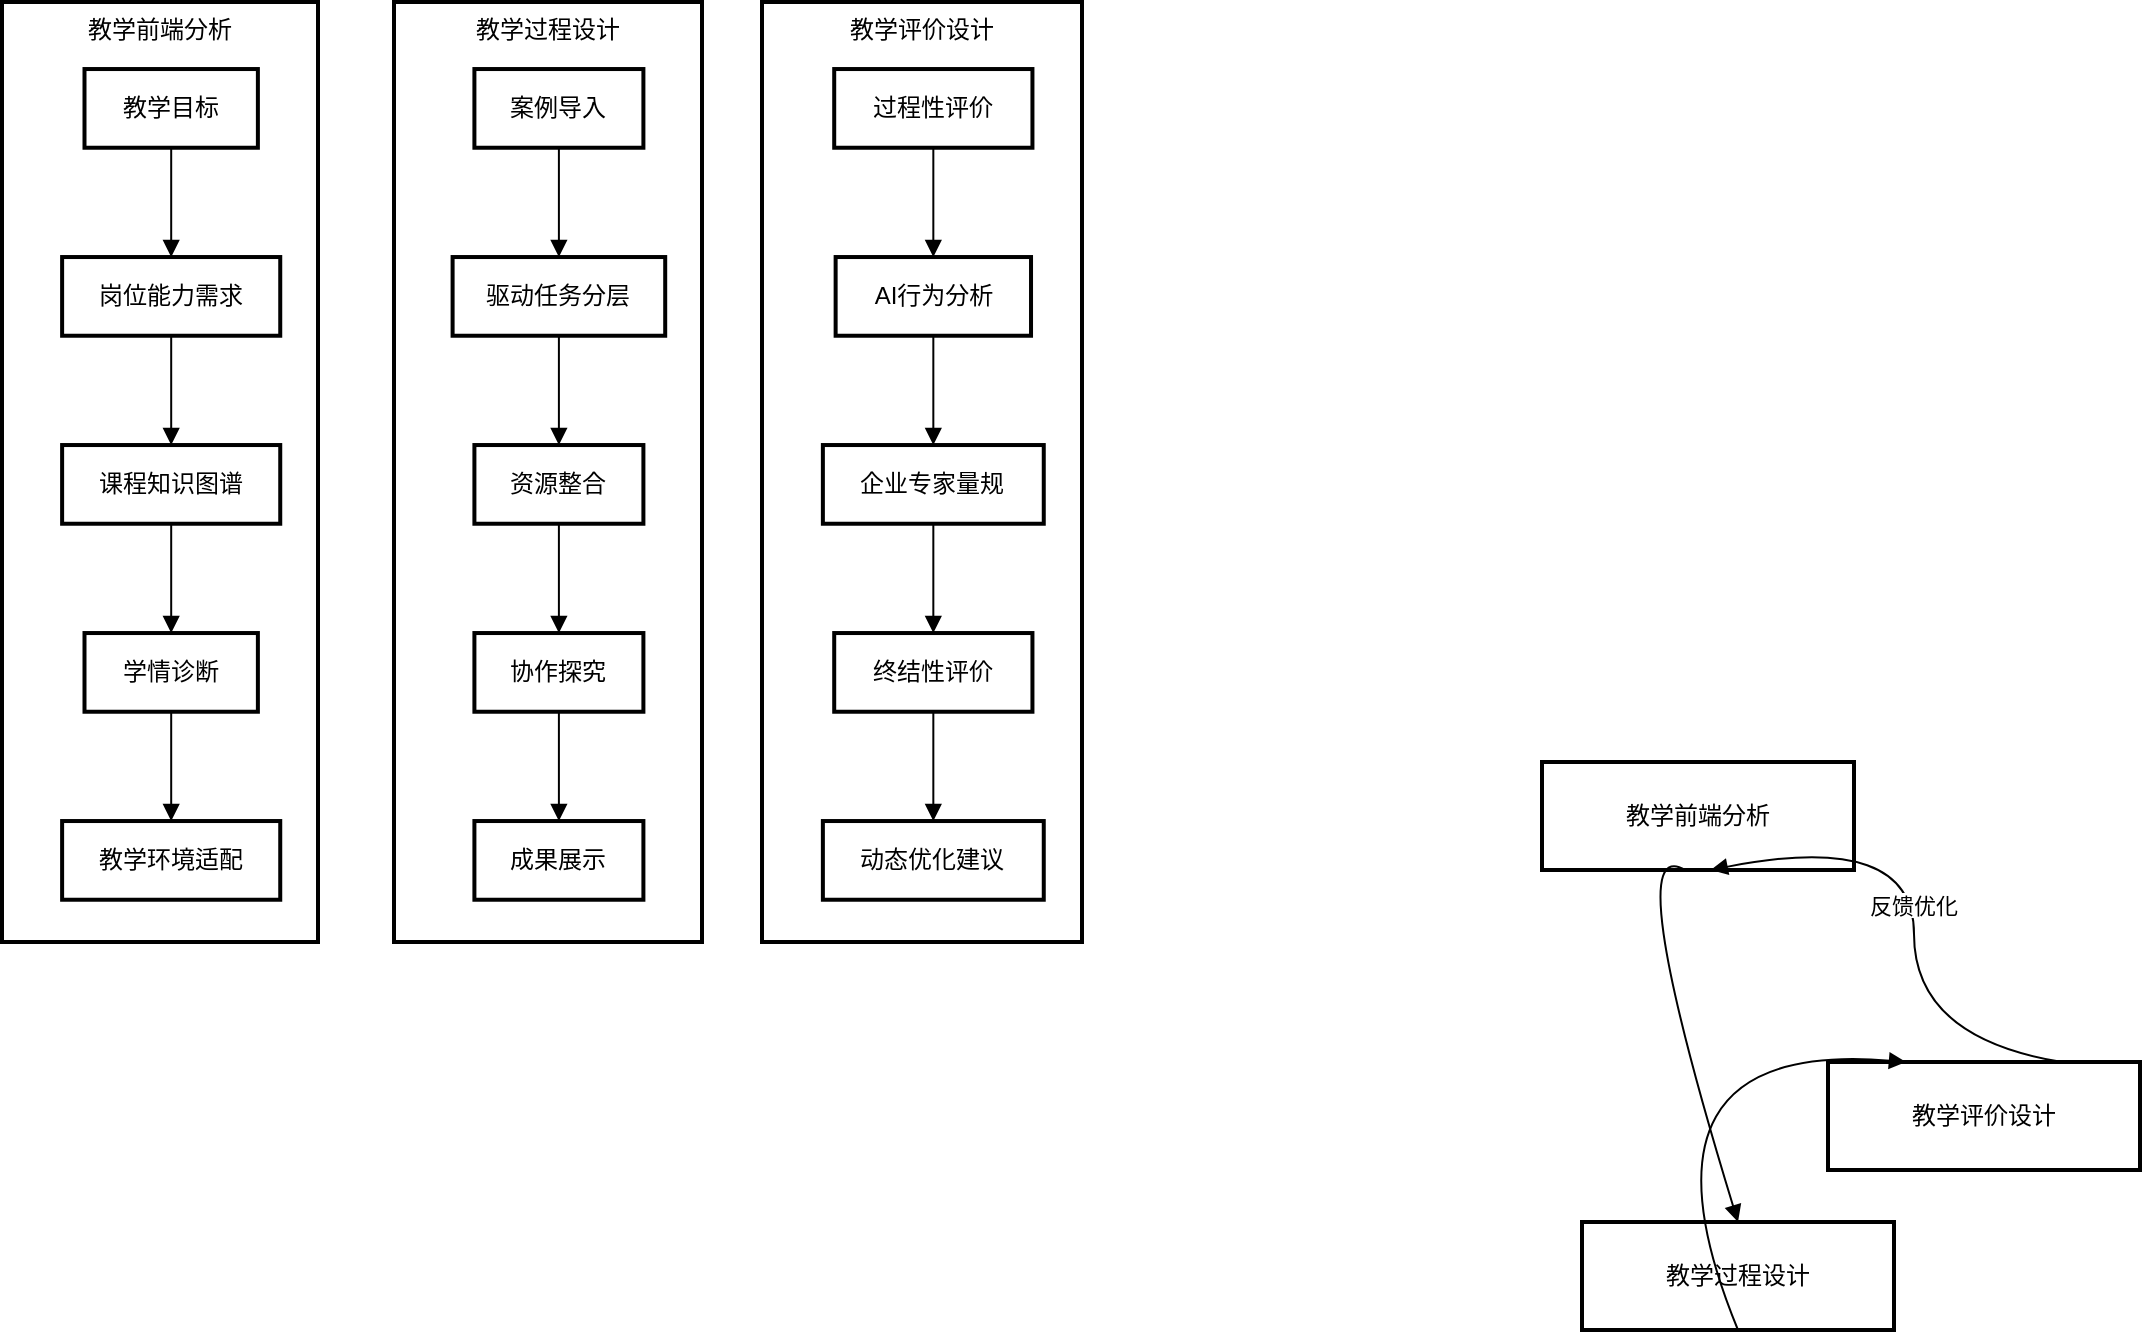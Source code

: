 <mxfile version="26.0.10">
  <diagram name="第 1 页" id="5LdNMxeZxCJ3djQmPmpc">
    <mxGraphModel dx="1723" dy="720" grid="1" gridSize="10" guides="1" tooltips="1" connect="1" arrows="1" fold="1" page="1" pageScale="1" pageWidth="1169" pageHeight="827" math="0" shadow="0">
      <root>
        <mxCell id="0" />
        <mxCell id="1" parent="0" />
        <mxCell id="gU23In4gm5cuZfsaVs3h-1" value="教学评价设计" style="whiteSpace=wrap;strokeWidth=2;verticalAlign=top;" vertex="1" parent="1">
          <mxGeometry x="480" y="20" width="160" height="470" as="geometry" />
        </mxCell>
        <mxCell id="gU23In4gm5cuZfsaVs3h-2" value="过程性评价" style="whiteSpace=wrap;strokeWidth=2;" vertex="1" parent="gU23In4gm5cuZfsaVs3h-1">
          <mxGeometry x="36.106" y="33.519" width="99.115" height="39.349" as="geometry" />
        </mxCell>
        <mxCell id="gU23In4gm5cuZfsaVs3h-3" value="AI行为分析" style="whiteSpace=wrap;strokeWidth=2;" vertex="1" parent="gU23In4gm5cuZfsaVs3h-1">
          <mxGeometry x="36.814" y="127.519" width="97.699" height="39.349" as="geometry" />
        </mxCell>
        <mxCell id="gU23In4gm5cuZfsaVs3h-4" value="企业专家量规" style="whiteSpace=wrap;strokeWidth=2;" vertex="1" parent="gU23In4gm5cuZfsaVs3h-1">
          <mxGeometry x="30.442" y="221.519" width="110.442" height="39.349" as="geometry" />
        </mxCell>
        <mxCell id="gU23In4gm5cuZfsaVs3h-5" value="终结性评价" style="whiteSpace=wrap;strokeWidth=2;" vertex="1" parent="gU23In4gm5cuZfsaVs3h-1">
          <mxGeometry x="36.106" y="315.519" width="99.115" height="39.349" as="geometry" />
        </mxCell>
        <mxCell id="gU23In4gm5cuZfsaVs3h-6" value="动态优化建议" style="whiteSpace=wrap;strokeWidth=2;" vertex="1" parent="gU23In4gm5cuZfsaVs3h-1">
          <mxGeometry x="30.442" y="409.519" width="110.442" height="39.349" as="geometry" />
        </mxCell>
        <mxCell id="gU23In4gm5cuZfsaVs3h-7" value="" style="curved=1;startArrow=none;endArrow=block;exitX=0.5;exitY=0.99;entryX=0.5;entryY=-0.01;rounded=0;" edge="1" parent="gU23In4gm5cuZfsaVs3h-1" source="gU23In4gm5cuZfsaVs3h-2" target="gU23In4gm5cuZfsaVs3h-3">
          <mxGeometry relative="1" as="geometry">
            <Array as="points" />
          </mxGeometry>
        </mxCell>
        <mxCell id="gU23In4gm5cuZfsaVs3h-8" value="" style="curved=1;startArrow=none;endArrow=block;exitX=0.5;exitY=0.99;entryX=0.5;entryY=-0.01;rounded=0;" edge="1" parent="gU23In4gm5cuZfsaVs3h-1" source="gU23In4gm5cuZfsaVs3h-3" target="gU23In4gm5cuZfsaVs3h-4">
          <mxGeometry relative="1" as="geometry">
            <Array as="points" />
          </mxGeometry>
        </mxCell>
        <mxCell id="gU23In4gm5cuZfsaVs3h-9" value="" style="curved=1;startArrow=none;endArrow=block;exitX=0.5;exitY=0.99;entryX=0.5;entryY=-0.01;rounded=0;" edge="1" parent="gU23In4gm5cuZfsaVs3h-1" source="gU23In4gm5cuZfsaVs3h-4" target="gU23In4gm5cuZfsaVs3h-5">
          <mxGeometry relative="1" as="geometry">
            <Array as="points" />
          </mxGeometry>
        </mxCell>
        <mxCell id="gU23In4gm5cuZfsaVs3h-10" value="" style="curved=1;startArrow=none;endArrow=block;exitX=0.5;exitY=0.99;entryX=0.5;entryY=-0.01;rounded=0;" edge="1" parent="gU23In4gm5cuZfsaVs3h-1" source="gU23In4gm5cuZfsaVs3h-5" target="gU23In4gm5cuZfsaVs3h-6">
          <mxGeometry relative="1" as="geometry">
            <Array as="points" />
          </mxGeometry>
        </mxCell>
        <mxCell id="gU23In4gm5cuZfsaVs3h-11" value="教学过程设计" style="whiteSpace=wrap;strokeWidth=2;verticalAlign=top;" vertex="1" parent="1">
          <mxGeometry x="296" y="20" width="154" height="470" as="geometry" />
        </mxCell>
        <mxCell id="gU23In4gm5cuZfsaVs3h-12" value="案例导入" style="whiteSpace=wrap;strokeWidth=2;" vertex="1" parent="gU23In4gm5cuZfsaVs3h-11">
          <mxGeometry x="40.204" y="33.519" width="84.496" height="39.349" as="geometry" />
        </mxCell>
        <mxCell id="gU23In4gm5cuZfsaVs3h-13" value="驱动任务分层" style="whiteSpace=wrap;strokeWidth=2;" vertex="1" parent="gU23In4gm5cuZfsaVs3h-11">
          <mxGeometry x="29.301" y="127.519" width="106.301" height="39.349" as="geometry" />
        </mxCell>
        <mxCell id="gU23In4gm5cuZfsaVs3h-14" value="资源整合" style="whiteSpace=wrap;strokeWidth=2;" vertex="1" parent="gU23In4gm5cuZfsaVs3h-11">
          <mxGeometry x="40.204" y="221.519" width="84.496" height="39.349" as="geometry" />
        </mxCell>
        <mxCell id="gU23In4gm5cuZfsaVs3h-15" value="协作探究" style="whiteSpace=wrap;strokeWidth=2;" vertex="1" parent="gU23In4gm5cuZfsaVs3h-11">
          <mxGeometry x="40.204" y="315.519" width="84.496" height="39.349" as="geometry" />
        </mxCell>
        <mxCell id="gU23In4gm5cuZfsaVs3h-16" value="成果展示" style="whiteSpace=wrap;strokeWidth=2;" vertex="1" parent="gU23In4gm5cuZfsaVs3h-11">
          <mxGeometry x="40.204" y="409.519" width="84.496" height="39.349" as="geometry" />
        </mxCell>
        <mxCell id="gU23In4gm5cuZfsaVs3h-17" value="" style="curved=1;startArrow=none;endArrow=block;exitX=0.5;exitY=0.99;entryX=0.5;entryY=-0.01;rounded=0;" edge="1" parent="gU23In4gm5cuZfsaVs3h-11" source="gU23In4gm5cuZfsaVs3h-12" target="gU23In4gm5cuZfsaVs3h-13">
          <mxGeometry relative="1" as="geometry">
            <Array as="points" />
          </mxGeometry>
        </mxCell>
        <mxCell id="gU23In4gm5cuZfsaVs3h-18" value="" style="curved=1;startArrow=none;endArrow=block;exitX=0.5;exitY=0.99;entryX=0.5;entryY=-0.01;rounded=0;" edge="1" parent="gU23In4gm5cuZfsaVs3h-11" source="gU23In4gm5cuZfsaVs3h-13" target="gU23In4gm5cuZfsaVs3h-14">
          <mxGeometry relative="1" as="geometry">
            <Array as="points" />
          </mxGeometry>
        </mxCell>
        <mxCell id="gU23In4gm5cuZfsaVs3h-19" value="" style="curved=1;startArrow=none;endArrow=block;exitX=0.5;exitY=0.99;entryX=0.5;entryY=-0.01;rounded=0;" edge="1" parent="gU23In4gm5cuZfsaVs3h-11" source="gU23In4gm5cuZfsaVs3h-14" target="gU23In4gm5cuZfsaVs3h-15">
          <mxGeometry relative="1" as="geometry">
            <Array as="points" />
          </mxGeometry>
        </mxCell>
        <mxCell id="gU23In4gm5cuZfsaVs3h-20" value="" style="curved=1;startArrow=none;endArrow=block;exitX=0.5;exitY=0.99;entryX=0.5;entryY=-0.01;rounded=0;" edge="1" parent="gU23In4gm5cuZfsaVs3h-11" source="gU23In4gm5cuZfsaVs3h-15" target="gU23In4gm5cuZfsaVs3h-16">
          <mxGeometry relative="1" as="geometry">
            <Array as="points" />
          </mxGeometry>
        </mxCell>
        <mxCell id="gU23In4gm5cuZfsaVs3h-21" value="教学前端分析" style="whiteSpace=wrap;strokeWidth=2;verticalAlign=top;" vertex="1" parent="1">
          <mxGeometry x="100" y="20" width="158" height="470" as="geometry" />
        </mxCell>
        <mxCell id="gU23In4gm5cuZfsaVs3h-22" value="教学目标" style="whiteSpace=wrap;strokeWidth=2;" vertex="1" parent="gU23In4gm5cuZfsaVs3h-21">
          <mxGeometry x="41.248" y="33.519" width="86.69" height="39.349" as="geometry" />
        </mxCell>
        <mxCell id="gU23In4gm5cuZfsaVs3h-23" value="岗位能力需求" style="whiteSpace=wrap;strokeWidth=2;" vertex="1" parent="gU23In4gm5cuZfsaVs3h-21">
          <mxGeometry x="30.062" y="127.519" width="109.062" height="39.349" as="geometry" />
        </mxCell>
        <mxCell id="gU23In4gm5cuZfsaVs3h-24" value="课程知识图谱" style="whiteSpace=wrap;strokeWidth=2;" vertex="1" parent="gU23In4gm5cuZfsaVs3h-21">
          <mxGeometry x="30.062" y="221.519" width="109.062" height="39.349" as="geometry" />
        </mxCell>
        <mxCell id="gU23In4gm5cuZfsaVs3h-25" value="学情诊断" style="whiteSpace=wrap;strokeWidth=2;" vertex="1" parent="gU23In4gm5cuZfsaVs3h-21">
          <mxGeometry x="41.248" y="315.519" width="86.69" height="39.349" as="geometry" />
        </mxCell>
        <mxCell id="gU23In4gm5cuZfsaVs3h-26" value="教学环境适配" style="whiteSpace=wrap;strokeWidth=2;" vertex="1" parent="gU23In4gm5cuZfsaVs3h-21">
          <mxGeometry x="30.062" y="409.519" width="109.062" height="39.349" as="geometry" />
        </mxCell>
        <mxCell id="gU23In4gm5cuZfsaVs3h-27" value="" style="curved=1;startArrow=none;endArrow=block;exitX=0.5;exitY=0.99;entryX=0.5;entryY=-0.01;rounded=0;" edge="1" parent="gU23In4gm5cuZfsaVs3h-21" source="gU23In4gm5cuZfsaVs3h-22" target="gU23In4gm5cuZfsaVs3h-23">
          <mxGeometry relative="1" as="geometry">
            <Array as="points" />
          </mxGeometry>
        </mxCell>
        <mxCell id="gU23In4gm5cuZfsaVs3h-28" value="" style="curved=1;startArrow=none;endArrow=block;exitX=0.5;exitY=0.99;entryX=0.5;entryY=-0.01;rounded=0;" edge="1" parent="gU23In4gm5cuZfsaVs3h-21" source="gU23In4gm5cuZfsaVs3h-23" target="gU23In4gm5cuZfsaVs3h-24">
          <mxGeometry relative="1" as="geometry">
            <Array as="points" />
          </mxGeometry>
        </mxCell>
        <mxCell id="gU23In4gm5cuZfsaVs3h-29" value="" style="curved=1;startArrow=none;endArrow=block;exitX=0.5;exitY=0.99;entryX=0.5;entryY=-0.01;rounded=0;" edge="1" parent="gU23In4gm5cuZfsaVs3h-21" source="gU23In4gm5cuZfsaVs3h-24" target="gU23In4gm5cuZfsaVs3h-25">
          <mxGeometry relative="1" as="geometry">
            <Array as="points" />
          </mxGeometry>
        </mxCell>
        <mxCell id="gU23In4gm5cuZfsaVs3h-30" value="" style="curved=1;startArrow=none;endArrow=block;exitX=0.5;exitY=0.99;entryX=0.5;entryY=-0.01;rounded=0;" edge="1" parent="gU23In4gm5cuZfsaVs3h-21" source="gU23In4gm5cuZfsaVs3h-25" target="gU23In4gm5cuZfsaVs3h-26">
          <mxGeometry relative="1" as="geometry">
            <Array as="points" />
          </mxGeometry>
        </mxCell>
        <mxCell id="gU23In4gm5cuZfsaVs3h-31" value="教学前端分析" style="whiteSpace=wrap;strokeWidth=2;" vertex="1" parent="1">
          <mxGeometry x="870" y="400" width="156" height="54" as="geometry" />
        </mxCell>
        <mxCell id="gU23In4gm5cuZfsaVs3h-32" value="教学过程设计" style="whiteSpace=wrap;strokeWidth=2;" vertex="1" parent="1">
          <mxGeometry x="890" y="630" width="156" height="54" as="geometry" />
        </mxCell>
        <mxCell id="gU23In4gm5cuZfsaVs3h-33" value="教学评价设计" style="whiteSpace=wrap;strokeWidth=2;" vertex="1" parent="1">
          <mxGeometry x="1013" y="550" width="156" height="54" as="geometry" />
        </mxCell>
        <mxCell id="gU23In4gm5cuZfsaVs3h-34" value="" style="curved=1;startArrow=none;endArrow=block;exitX=0.46;exitY=0.99;entryX=0.5;entryY=0;rounded=0;" edge="1" parent="1" source="gU23In4gm5cuZfsaVs3h-31" target="gU23In4gm5cuZfsaVs3h-32">
          <mxGeometry relative="1" as="geometry">
            <Array as="points">
              <mxPoint x="908" y="434" />
            </Array>
          </mxGeometry>
        </mxCell>
        <mxCell id="gU23In4gm5cuZfsaVs3h-35" value="" style="curved=1;startArrow=none;endArrow=block;exitX=0.5;exitY=1;entryX=0.25;entryY=0;rounded=0;" edge="1" parent="1" source="gU23In4gm5cuZfsaVs3h-32" target="gU23In4gm5cuZfsaVs3h-33">
          <mxGeometry relative="1" as="geometry">
            <Array as="points">
              <mxPoint x="908" y="538" />
            </Array>
          </mxGeometry>
        </mxCell>
        <mxCell id="gU23In4gm5cuZfsaVs3h-36" value="反馈优化" style="curved=1;startArrow=none;endArrow=block;exitX=0.75;exitY=0;entryX=0.54;entryY=0.99;rounded=0;" edge="1" parent="1" source="gU23In4gm5cuZfsaVs3h-33" target="gU23In4gm5cuZfsaVs3h-31">
          <mxGeometry relative="1" as="geometry">
            <Array as="points">
              <mxPoint x="1056" y="538" />
              <mxPoint x="1056" y="434" />
            </Array>
          </mxGeometry>
        </mxCell>
      </root>
    </mxGraphModel>
  </diagram>
</mxfile>
